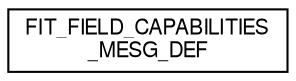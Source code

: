 digraph "Graphical Class Hierarchy"
{
  edge [fontname="FreeSans",fontsize="10",labelfontname="FreeSans",labelfontsize="10"];
  node [fontname="FreeSans",fontsize="10",shape=record];
  rankdir="LR";
  Node1 [label="FIT_FIELD_CAPABILITIES\l_MESG_DEF",height=0.2,width=0.4,color="black", fillcolor="white", style="filled",URL="$struct_f_i_t___f_i_e_l_d___c_a_p_a_b_i_l_i_t_i_e_s___m_e_s_g___d_e_f.html"];
}
